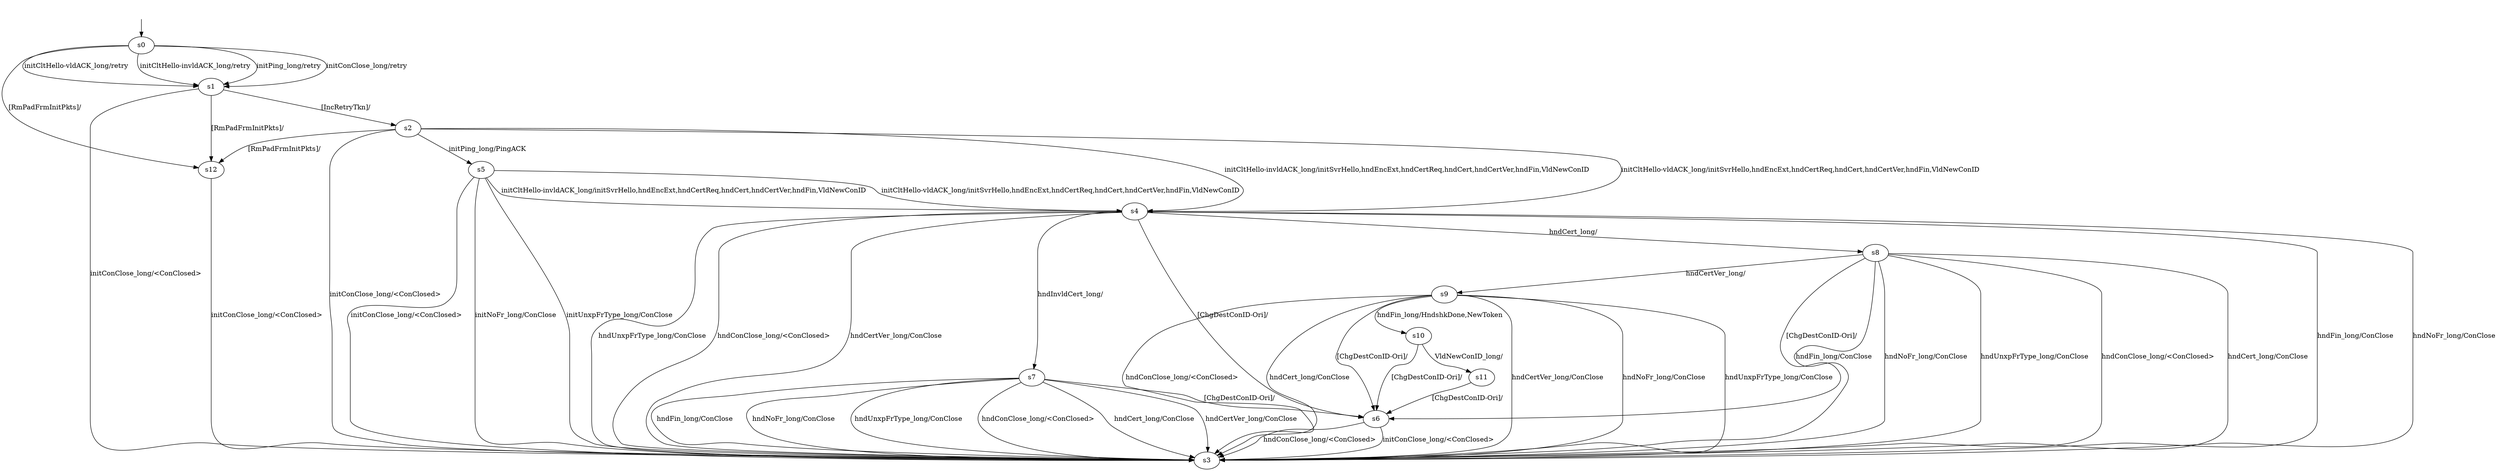 digraph "../results/quicgoModels/quicgo-BWRCA-lCS-0/learnedModel" {
s0 [label=s0];
s1 [label=s1];
s2 [label=s2];
s3 [label=s3];
s4 [label=s4];
s5 [label=s5];
s6 [label=s6];
s7 [label=s7];
s8 [label=s8];
s9 [label=s9];
s10 [label=s10];
s11 [label=s11];
s12 [label=s12];
s0 -> s1  [label="initPing_long/retry "];
s0 -> s1  [label="initConClose_long/retry "];
s0 -> s1  [label="initCltHello-vldACK_long/retry "];
s0 -> s1  [label="initCltHello-invldACK_long/retry "];
s0 -> s12  [label="[RmPadFrmInitPkts]/ "];
s1 -> s3  [label="initConClose_long/<ConClosed> "];
s1 -> s2  [label="[IncRetryTkn]/ "];
s1 -> s12  [label="[RmPadFrmInitPkts]/ "];
s2 -> s5  [label="initPing_long/PingACK "];
s2 -> s3  [label="initConClose_long/<ConClosed> "];
s2 -> s4  [label="initCltHello-vldACK_long/initSvrHello,hndEncExt,hndCertReq,hndCert,hndCertVer,hndFin,VldNewConID "];
s2 -> s4  [label="initCltHello-invldACK_long/initSvrHello,hndEncExt,hndCertReq,hndCert,hndCertVer,hndFin,VldNewConID "];
s2 -> s12  [label="[RmPadFrmInitPkts]/ "];
s4 -> s3  [label="hndFin_long/ConClose "];
s4 -> s3  [label="hndNoFr_long/ConClose "];
s4 -> s3  [label="hndUnxpFrType_long/ConClose "];
s4 -> s3  [label="hndConClose_long/<ConClosed> "];
s4 -> s8  [label="hndCert_long/ "];
s4 -> s7  [label="hndInvldCert_long/ "];
s4 -> s3  [label="hndCertVer_long/ConClose "];
s4 -> s6  [label="[ChgDestConID-Ori]/ "];
s5 -> s3  [label="initConClose_long/<ConClosed> "];
s5 -> s4  [label="initCltHello-vldACK_long/initSvrHello,hndEncExt,hndCertReq,hndCert,hndCertVer,hndFin,VldNewConID "];
s5 -> s4  [label="initCltHello-invldACK_long/initSvrHello,hndEncExt,hndCertReq,hndCert,hndCertVer,hndFin,VldNewConID "];
s5 -> s3  [label="initNoFr_long/ConClose "];
s5 -> s3  [label="initUnxpFrType_long/ConClose "];
s6 -> s3  [label="initConClose_long/<ConClosed> "];
s6 -> s3  [label="hndConClose_long/<ConClosed> "];
s7 -> s3  [label="hndFin_long/ConClose "];
s7 -> s3  [label="hndNoFr_long/ConClose "];
s7 -> s3  [label="hndUnxpFrType_long/ConClose "];
s7 -> s3  [label="hndConClose_long/<ConClosed> "];
s7 -> s3  [label="hndCert_long/ConClose "];
s7 -> s3  [label="hndCertVer_long/ConClose "];
s7 -> s6  [label="[ChgDestConID-Ori]/ "];
s8 -> s3  [label="hndFin_long/ConClose "];
s8 -> s3  [label="hndNoFr_long/ConClose "];
s8 -> s3  [label="hndUnxpFrType_long/ConClose "];
s8 -> s3  [label="hndConClose_long/<ConClosed> "];
s8 -> s3  [label="hndCert_long/ConClose "];
s8 -> s9  [label="hndCertVer_long/ "];
s8 -> s6  [label="[ChgDestConID-Ori]/ "];
s9 -> s10  [label="hndFin_long/HndshkDone,NewToken "];
s9 -> s3  [label="hndNoFr_long/ConClose "];
s9 -> s3  [label="hndUnxpFrType_long/ConClose "];
s9 -> s3  [label="hndConClose_long/<ConClosed> "];
s9 -> s3  [label="hndCert_long/ConClose "];
s9 -> s3  [label="hndCertVer_long/ConClose "];
s9 -> s6  [label="[ChgDestConID-Ori]/ "];
s10 -> s11  [label="VldNewConID_long/ "];
s10 -> s6  [label="[ChgDestConID-Ori]/ "];
s11 -> s6  [label="[ChgDestConID-Ori]/ "];
s12 -> s3  [label="initConClose_long/<ConClosed> "];
__start0 [label="", shape=none];
__start0 -> s0  [label=""];
}
